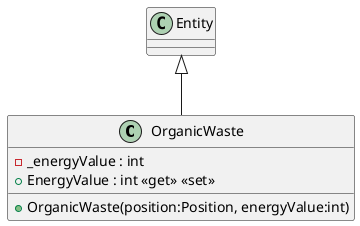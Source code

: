 @startuml
class OrganicWaste {
    - _energyValue : int
    + EnergyValue : int <<get>> <<set>>
    + OrganicWaste(position:Position, energyValue:int)
}
Entity <|-- OrganicWaste
@enduml
